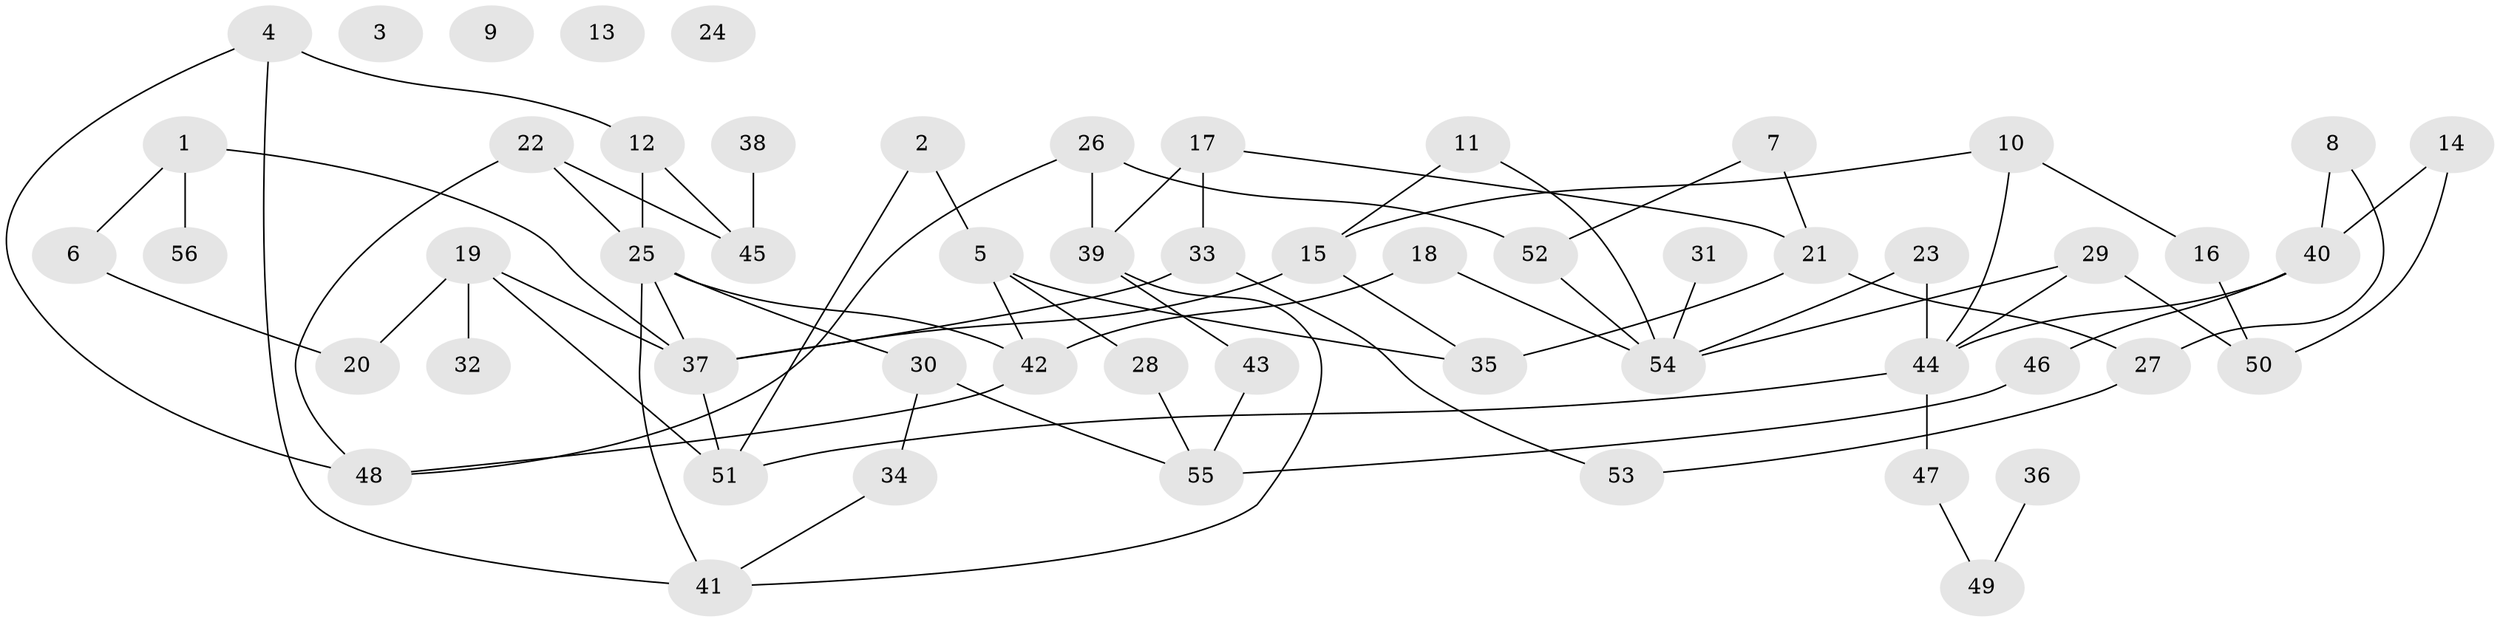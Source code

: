 // Generated by graph-tools (version 1.1) at 2025/39/03/09/25 04:39:45]
// undirected, 56 vertices, 76 edges
graph export_dot {
graph [start="1"]
  node [color=gray90,style=filled];
  1;
  2;
  3;
  4;
  5;
  6;
  7;
  8;
  9;
  10;
  11;
  12;
  13;
  14;
  15;
  16;
  17;
  18;
  19;
  20;
  21;
  22;
  23;
  24;
  25;
  26;
  27;
  28;
  29;
  30;
  31;
  32;
  33;
  34;
  35;
  36;
  37;
  38;
  39;
  40;
  41;
  42;
  43;
  44;
  45;
  46;
  47;
  48;
  49;
  50;
  51;
  52;
  53;
  54;
  55;
  56;
  1 -- 6;
  1 -- 37;
  1 -- 56;
  2 -- 5;
  2 -- 51;
  4 -- 12;
  4 -- 41;
  4 -- 48;
  5 -- 28;
  5 -- 35;
  5 -- 42;
  6 -- 20;
  7 -- 21;
  7 -- 52;
  8 -- 27;
  8 -- 40;
  10 -- 15;
  10 -- 16;
  10 -- 44;
  11 -- 15;
  11 -- 54;
  12 -- 25;
  12 -- 45;
  14 -- 40;
  14 -- 50;
  15 -- 35;
  15 -- 37;
  16 -- 50;
  17 -- 21;
  17 -- 33;
  17 -- 39;
  18 -- 42;
  18 -- 54;
  19 -- 20;
  19 -- 32;
  19 -- 37;
  19 -- 51;
  21 -- 27;
  21 -- 35;
  22 -- 25;
  22 -- 45;
  22 -- 48;
  23 -- 44;
  23 -- 54;
  25 -- 30;
  25 -- 37;
  25 -- 41;
  25 -- 42;
  26 -- 39;
  26 -- 48;
  26 -- 52;
  27 -- 53;
  28 -- 55;
  29 -- 44;
  29 -- 50;
  29 -- 54;
  30 -- 34;
  30 -- 55;
  31 -- 54;
  33 -- 37;
  33 -- 53;
  34 -- 41;
  36 -- 49;
  37 -- 51;
  38 -- 45;
  39 -- 41;
  39 -- 43;
  40 -- 44;
  40 -- 46;
  42 -- 48;
  43 -- 55;
  44 -- 47;
  44 -- 51;
  46 -- 55;
  47 -- 49;
  52 -- 54;
}
